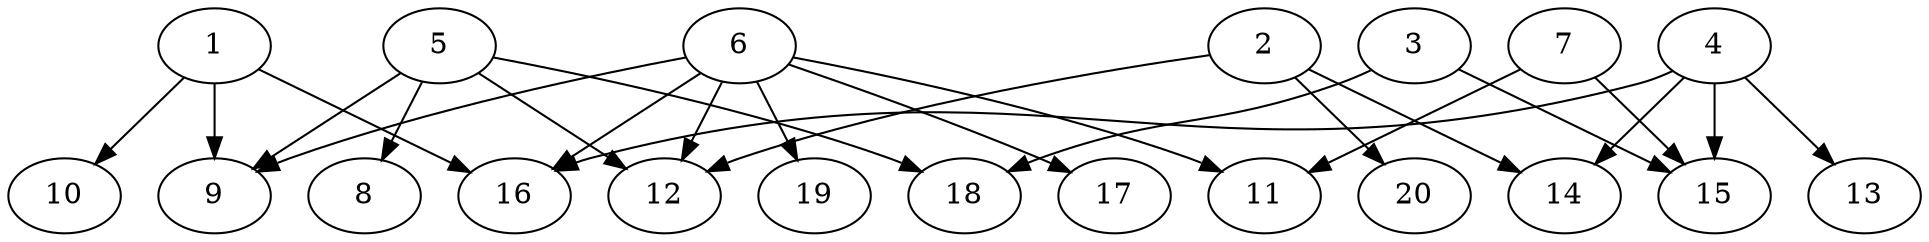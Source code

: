 // DAG automatically generated by daggen at Sat Jul 27 15:39:05 2019
// ./daggen --dot -n 20 --ccr 0.4 --fat 0.8 --regular 0.5 --density 0.4 --mindata 5242880 --maxdata 52428800 
digraph G {
  1 [size="32040960", alpha="0.16", expect_size="12816384"] 
  1 -> 9 [size ="12816384"]
  1 -> 10 [size ="12816384"]
  1 -> 16 [size ="12816384"]
  2 [size="73036800", alpha="0.08", expect_size="29214720"] 
  2 -> 12 [size ="29214720"]
  2 -> 14 [size ="29214720"]
  2 -> 20 [size ="29214720"]
  3 [size="127347200", alpha="0.09", expect_size="50938880"] 
  3 -> 15 [size ="50938880"]
  3 -> 18 [size ="50938880"]
  4 [size="103900160", alpha="0.06", expect_size="41560064"] 
  4 -> 13 [size ="41560064"]
  4 -> 14 [size ="41560064"]
  4 -> 15 [size ="41560064"]
  4 -> 16 [size ="41560064"]
  5 [size="126469120", alpha="0.09", expect_size="50587648"] 
  5 -> 8 [size ="50587648"]
  5 -> 9 [size ="50587648"]
  5 -> 12 [size ="50587648"]
  5 -> 18 [size ="50587648"]
  6 [size="109519360", alpha="0.03", expect_size="43807744"] 
  6 -> 9 [size ="43807744"]
  6 -> 11 [size ="43807744"]
  6 -> 12 [size ="43807744"]
  6 -> 16 [size ="43807744"]
  6 -> 17 [size ="43807744"]
  6 -> 19 [size ="43807744"]
  7 [size="44090880", alpha="0.04", expect_size="17636352"] 
  7 -> 11 [size ="17636352"]
  7 -> 15 [size ="17636352"]
  8 [size="52536320", alpha="0.07", expect_size="21014528"] 
  9 [size="27315200", alpha="0.18", expect_size="10926080"] 
  10 [size="113392640", alpha="0.02", expect_size="45357056"] 
  11 [size="112757760", alpha="0.13", expect_size="45103104"] 
  12 [size="91983360", alpha="0.19", expect_size="36793344"] 
  13 [size="18316800", alpha="0.01", expect_size="7326720"] 
  14 [size="72235520", alpha="0.09", expect_size="28894208"] 
  15 [size="106319360", alpha="0.01", expect_size="42527744"] 
  16 [size="42104320", alpha="0.17", expect_size="16841728"] 
  17 [size="57669120", alpha="0.18", expect_size="23067648"] 
  18 [size="82030080", alpha="0.05", expect_size="32812032"] 
  19 [size="121899520", alpha="0.10", expect_size="48759808"] 
  20 [size="108661760", alpha="0.01", expect_size="43464704"] 
}
